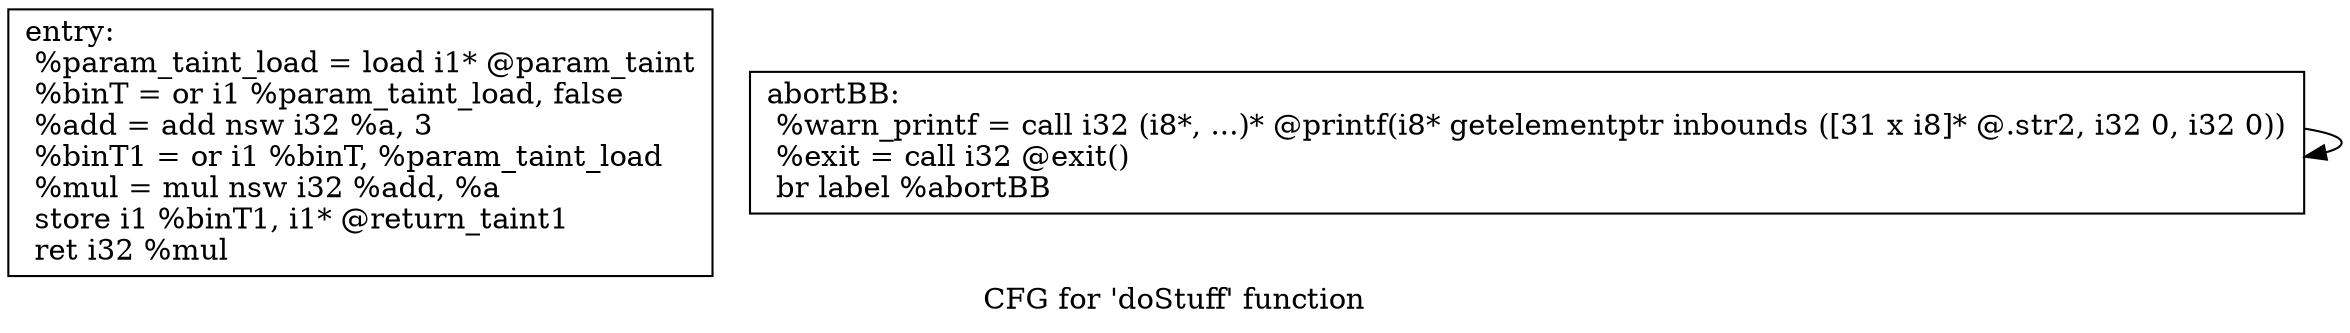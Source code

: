 digraph "CFG for 'doStuff' function" {
	label="CFG for 'doStuff' function";

	Node0x256d200 [shape=record,label="{entry:\l  %param_taint_load = load i1* @param_taint\l  %binT = or i1 %param_taint_load, false\l  %add = add nsw i32 %a, 3\l  %binT1 = or i1 %binT, %param_taint_load\l  %mul = mul nsw i32 %add, %a\l  store i1 %binT1, i1* @return_taint1\l  ret i32 %mul\l}"];
	Node0x2569d20 [shape=record,label="{abortBB:                                          \l  %warn_printf = call i32 (i8*, ...)* @printf(i8* getelementptr inbounds ([31 x i8]* @.str2, i32 0, i32 0))\l  %exit = call i32 @exit()\l  br label %abortBB\l}"];
	Node0x2569d20 -> Node0x2569d20;
}
